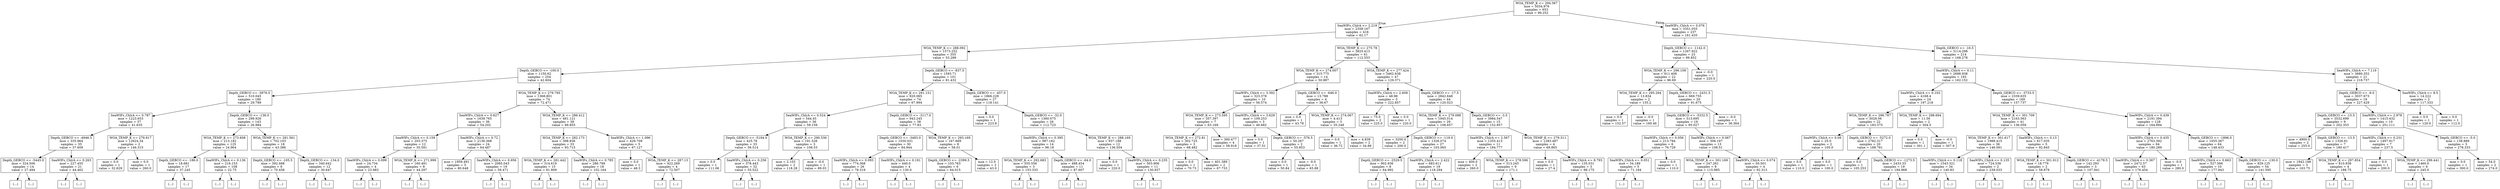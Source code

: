 digraph Tree {
node [shape=box] ;
0 [label="WOA_TEMP_K <= 294.367\nmse = 5034.976\nsamples = 653\nvalue = 99.252"] ;
1 [label="SeaWIFs_ChlrA <= 2.219\nmse = 2358.167\nsamples = 416\nvalue = 62.17"] ;
0 -> 1 [labeldistance=2.5, labelangle=45, headlabel="True"] ;
2 [label="WOA_TEMP_K <= 288.092\nmse = 1573.252\nsamples = 355\nvalue = 53.289"] ;
1 -> 2 ;
3 [label="Depth_GEBCO <= -100.0\nmse = 1150.62\nsamples = 254\nvalue = 42.604"] ;
2 -> 3 ;
4 [label="Depth_GEBCO <= -3976.5\nmse = 510.045\nsamples = 180\nvalue = 29.789"] ;
3 -> 4 ;
5 [label="SeaWIFs_ChlrA <= 0.787\nmse = 1223.653\nsamples = 37\nvalue = 41.635"] ;
4 -> 5 ;
6 [label="Depth_GEBCO <= -4946.5\nmse = 335.964\nsamples = 35\nvalue = 37.609"] ;
5 -> 6 ;
7 [label="Depth_GEBCO <= -5445.0\nmse = 324.506\nsamples = 14\nvalue = 27.494"] ;
6 -> 7 ;
8 [label="(...)"] ;
7 -> 8 ;
15 [label="(...)"] ;
7 -> 15 ;
32 [label="SeaWIFs_ChlrA <= 0.263\nmse = 227.455\nsamples = 21\nvalue = 44.462"] ;
6 -> 32 ;
33 [label="(...)"] ;
32 -> 33 ;
54 [label="(...)"] ;
32 -> 54 ;
73 [label="WOA_TEMP_K <= 279.917\nmse = 12924.34\nsamples = 2\nvalue = 146.315"] ;
5 -> 73 ;
74 [label="mse = 0.0\nsamples = 1\nvalue = 32.629"] ;
73 -> 74 ;
75 [label="mse = 0.0\nsamples = 1\nvalue = 260.0"] ;
73 -> 75 ;
76 [label="Depth_GEBCO <= -136.0\nmse = 299.926\nsamples = 143\nvalue = 26.984"] ;
4 -> 76 ;
77 [label="WOA_TEMP_K <= 273.608\nmse = 213.182\nsamples = 125\nvalue = 24.964"] ;
76 -> 77 ;
78 [label="Depth_GEBCO <= -186.0\nmse = 18.681\nsamples = 17\nvalue = 37.245"] ;
77 -> 78 ;
79 [label="(...)"] ;
78 -> 79 ;
108 [label="(...)"] ;
78 -> 108 ;
109 [label="SeaWIFs_ChlrA <= 0.136\nmse = 216.153\nsamples = 108\nvalue = 22.75"] ;
77 -> 109 ;
110 [label="(...)"] ;
109 -> 110 ;
111 [label="(...)"] ;
109 -> 111 ;
274 [label="WOA_TEMP_K <= 281.561\nmse = 702.103\nsamples = 18\nvalue = 43.386"] ;
76 -> 274 ;
275 [label="Depth_GEBCO <= -105.5\nmse = 392.488\nsamples = 6\nvalue = 70.458"] ;
274 -> 275 ;
276 [label="(...)"] ;
275 -> 276 ;
283 [label="(...)"] ;
275 -> 283 ;
284 [label="Depth_GEBCO <= -134.0\nmse = 340.642\nsamples = 12\nvalue = 30.647"] ;
274 -> 284 ;
285 [label="(...)"] ;
284 -> 285 ;
286 [label="(...)"] ;
284 -> 286 ;
305 [label="WOA_TEMP_K <= 279.795\nmse = 1368.801\nsamples = 74\nvalue = 72.471"] ;
3 -> 305 ;
306 [label="SeaWIFs_ChlrA <= 0.627\nmse = 1639.765\nsamples = 36\nvalue = 54.202"] ;
305 -> 306 ;
307 [label="SeaWIFs_ChlrA <= 0.159\nmse = 203.375\nsamples = 12\nvalue = 35.591"] ;
306 -> 307 ;
308 [label="SeaWIFs_ChlrA <= 0.099\nmse = 24.734\nsamples = 4\nvalue = 23.983"] ;
307 -> 308 ;
309 [label="(...)"] ;
308 -> 309 ;
310 [label="(...)"] ;
308 -> 310 ;
313 [label="WOA_TEMP_K <= 271.999\nmse = 160.491\nsamples = 8\nvalue = 44.297"] ;
307 -> 313 ;
314 [label="(...)"] ;
313 -> 314 ;
315 [label="(...)"] ;
313 -> 315 ;
318 [label="SeaWIFs_ChlrA <= 0.72\nmse = 2136.368\nsamples = 24\nvalue = 64.487"] ;
306 -> 318 ;
319 [label="mse = 1959.491\nsamples = 5\nvalue = 80.648"] ;
318 -> 319 ;
320 [label="SeaWIFs_ChlrA <= 0.956\nmse = 2085.043\nsamples = 19\nvalue = 59.471"] ;
318 -> 320 ;
321 [label="(...)"] ;
320 -> 321 ;
326 [label="(...)"] ;
320 -> 326 ;
329 [label="WOA_TEMP_K <= 286.412\nmse = 491.121\nsamples = 38\nvalue = 89.855"] ;
305 -> 329 ;
330 [label="WOA_TEMP_K <= 282.173\nmse = 398.936\nsamples = 33\nvalue = 93.715"] ;
329 -> 330 ;
331 [label="WOA_TEMP_K <= 281.442\nmse = 314.619\nsamples = 15\nvalue = 81.809"] ;
330 -> 331 ;
332 [label="(...)"] ;
331 -> 332 ;
355 [label="(...)"] ;
331 -> 355 ;
360 [label="SeaWIFs_ChlrA <= 0.785\nmse = 286.789\nsamples = 18\nvalue = 102.164"] ;
330 -> 360 ;
361 [label="(...)"] ;
360 -> 361 ;
362 [label="(...)"] ;
360 -> 362 ;
379 [label="SeaWIFs_ChlrA <= 1.096\nmse = 429.709\nsamples = 5\nvalue = 67.127"] ;
329 -> 379 ;
380 [label="mse = 0.0\nsamples = 1\nvalue = 48.3"] ;
379 -> 380 ;
381 [label="WOA_TEMP_K <= 287.13\nmse = 422.269\nsamples = 4\nvalue = 72.507"] ;
379 -> 381 ;
382 [label="(...)"] ;
381 -> 382 ;
383 [label="(...)"] ;
381 -> 383 ;
388 [label="Depth_GEBCO <= -837.5\nmse = 1593.71\nsamples = 101\nvalue = 81.432"] ;
2 -> 388 ;
389 [label="WOA_TEMP_K <= 291.151\nmse = 820.065\nsamples = 74\nvalue = 67.994"] ;
388 -> 389 ;
390 [label="SeaWIFs_ChlrA <= 0.524\nmse = 544.45\nsamples = 36\nvalue = 59.159"] ;
389 -> 390 ;
391 [label="Depth_GEBCO <= -5194.0\nmse = 425.78\nsamples = 33\nvalue = 56.514"] ;
390 -> 391 ;
392 [label="mse = 0.0\nsamples = 1\nvalue = 111.06"] ;
391 -> 392 ;
393 [label="SeaWIFs_ChlrA <= 0.256\nmse = 378.443\nsamples = 32\nvalue = 55.522"] ;
391 -> 393 ;
394 [label="(...)"] ;
393 -> 394 ;
399 [label="(...)"] ;
393 -> 399 ;
448 [label="WOA_TEMP_K <= 290.536\nmse = 191.526\nsamples = 3\nvalue = 108.53"] ;
390 -> 448 ;
449 [label="mse = 2.103\nsamples = 2\nvalue = 118.28"] ;
448 -> 449 ;
450 [label="mse = -0.0\nsamples = 1\nvalue = 89.03"] ;
448 -> 450 ;
451 [label="Depth_GEBCO <= -3117.0\nmse = 943.245\nsamples = 38\nvalue = 77.83"] ;
389 -> 451 ;
452 [label="Depth_GEBCO <= -3483.0\nmse = 1030.031\nsamples = 30\nvalue = 84.944"] ;
451 -> 452 ;
453 [label="SeaWIFs_ChlrA <= 0.093\nmse = 774.368\nsamples = 26\nvalue = 78.319"] ;
452 -> 453 ;
454 [label="(...)"] ;
453 -> 454 ;
463 [label="(...)"] ;
453 -> 463 ;
500 [label="SeaWIFs_ChlrA <= 0.191\nmse = 440.0\nsamples = 4\nvalue = 130.0"] ;
452 -> 500 ;
501 [label="(...)"] ;
500 -> 501 ;
504 [label="(...)"] ;
500 -> 504 ;
505 [label="WOA_TEMP_K <= 293.169\nmse = 167.669\nsamples = 8\nvalue = 58.01"] ;
451 -> 505 ;
506 [label="Depth_GEBCO <= -2399.5\nmse = 103.763\nsamples = 6\nvalue = 64.015"] ;
505 -> 506 ;
507 [label="(...)"] ;
506 -> 507 ;
512 [label="(...)"] ;
506 -> 512 ;
513 [label="mse = 12.0\nsamples = 2\nvalue = 43.0"] ;
505 -> 513 ;
514 [label="Depth_GEBCO <= -457.0\nmse = 1866.229\nsamples = 27\nvalue = 118.141"] ;
388 -> 514 ;
515 [label="mse = 0.0\nsamples = 1\nvalue = 223.8"] ;
514 -> 515 ;
516 [label="Depth_GEBCO <= -32.0\nmse = 1360.075\nsamples = 26\nvalue = 112.723"] ;
514 -> 516 ;
517 [label="SeaWIFs_ChlrA <= 0.395\nmse = 987.182\nsamples = 14\nvalue = 96.18"] ;
516 -> 517 ;
518 [label="WOA_TEMP_K <= 292.683\nmse = 555.556\nsamples = 3\nvalue = 153.333"] ;
517 -> 518 ;
519 [label="(...)"] ;
518 -> 519 ;
520 [label="(...)"] ;
518 -> 520 ;
521 [label="Depth_GEBCO <= -64.0\nmse = 488.454\nsamples = 11\nvalue = 87.607"] ;
517 -> 521 ;
522 [label="(...)"] ;
521 -> 522 ;
531 [label="(...)"] ;
521 -> 531 ;
540 [label="WOA_TEMP_K <= 288.169\nmse = 937.188\nsamples = 12\nvalue = 136.504"] ;
516 -> 540 ;
541 [label="mse = 0.0\nsamples = 1\nvalue = 220.0"] ;
540 -> 541 ;
542 [label="SeaWIFs_ChlrA <= 0.235\nmse = 503.906\nsamples = 11\nvalue = 130.937"] ;
540 -> 542 ;
543 [label="(...)"] ;
542 -> 543 ;
546 [label="(...)"] ;
542 -> 546 ;
555 [label="WOA_TEMP_K <= 275.78\nmse = 3825.413\nsamples = 61\nvalue = 112.553"] ;
1 -> 555 ;
556 [label="WOA_TEMP_K <= 274.007\nmse = 315.775\nsamples = 14\nvalue = 50.887"] ;
555 -> 556 ;
557 [label="SeaWIFs_ChlrA <= 3.392\nmse = 323.378\nsamples = 10\nvalue = 56.574"] ;
556 -> 557 ;
558 [label="WOA_TEMP_K <= 273.595\nmse = 357.397\nsamples = 7\nvalue = 63.169"] ;
557 -> 558 ;
559 [label="WOA_TEMP_K <= 272.81\nmse = 302.725\nsamples = 3\nvalue = 68.482"] ;
558 -> 559 ;
560 [label="mse = 0.0\nsamples = 1\nvalue = 70.73"] ;
559 -> 560 ;
561 [label="mse = 401.389\nsamples = 2\nvalue = 67.733"] ;
559 -> 561 ;
562 [label="mse = 360.477\nsamples = 4\nvalue = 58.918"] ;
558 -> 562 ;
563 [label="SeaWIFs_ChlrA <= 3.629\nmse = 109.253\nsamples = 3\nvalue = 46.682"] ;
557 -> 563 ;
564 [label="mse = 0.0\nsamples = 1\nvalue = 37.51"] ;
563 -> 564 ;
565 [label="Depth_GEBCO <= -576.5\nmse = 50.267\nsamples = 2\nvalue = 55.853"] ;
563 -> 565 ;
566 [label="mse = 0.0\nsamples = 1\nvalue = 50.84"] ;
565 -> 566 ;
567 [label="mse = -0.0\nsamples = 1\nvalue = 65.88"] ;
565 -> 567 ;
568 [label="Depth_GEBCO <= -646.0\nmse = 13.788\nsamples = 4\nvalue = 36.67"] ;
556 -> 568 ;
569 [label="mse = 0.0\nsamples = 1\nvalue = 43.78"] ;
568 -> 569 ;
570 [label="WOA_TEMP_K <= 274.067\nmse = 4.413\nsamples = 3\nvalue = 35.248"] ;
568 -> 570 ;
571 [label="mse = 0.0\nsamples = 1\nvalue = 36.72"] ;
570 -> 571 ;
572 [label="mse = 4.839\nsamples = 2\nvalue = 34.88"] ;
570 -> 572 ;
573 [label="WOA_TEMP_K <= 277.424\nmse = 3462.638\nsamples = 47\nvalue = 129.371"] ;
555 -> 573 ;
574 [label="SeaWIFs_ChlrA <= 2.609\nmse = 48.98\nsamples = 3\nvalue = 222.857"] ;
573 -> 574 ;
575 [label="mse = 75.0\nsamples = 2\nvalue = 225.0"] ;
574 -> 575 ;
576 [label="mse = 0.0\nsamples = 1\nvalue = 220.0"] ;
574 -> 576 ;
577 [label="Depth_GEBCO <= -17.5\nmse = 2842.648\nsamples = 44\nvalue = 120.023"] ;
573 -> 577 ;
578 [label="WOA_TEMP_K <= 279.088\nmse = 1945.014\nsamples = 29\nvalue = 108.657"] ;
577 -> 578 ;
579 [label="mse = 3200.0\nsamples = 2\nvalue = 200.0"] ;
578 -> 579 ;
580 [label="Depth_GEBCO <= -119.0\nmse = 1326.074\nsamples = 27\nvalue = 103.065"] ;
578 -> 580 ;
581 [label="Depth_GEBCO <= -2529.5\nmse = 902.936\nsamples = 8\nvalue = 64.992"] ;
580 -> 581 ;
582 [label="(...)"] ;
581 -> 582 ;
585 [label="(...)"] ;
581 -> 585 ;
594 [label="SeaWIFs_ChlrA <= 2.422\nmse = 683.611\nsamples = 19\nvalue = 118.294"] ;
580 -> 594 ;
595 [label="(...)"] ;
594 -> 595 ;
600 [label="(...)"] ;
594 -> 600 ;
627 [label="Depth_GEBCO <= -3.5\nmse = 3984.547\nsamples = 15\nvalue = 152.857"] ;
577 -> 627 ;
628 [label="SeaWIFs_ChlrA <= 2.567\nmse = 1355.413\nsamples = 11\nvalue = 184.777"] ;
627 -> 628 ;
629 [label="mse = 400.0\nsamples = 2\nvalue = 260.0"] ;
628 -> 629 ;
630 [label="WOA_TEMP_K <= 278.596\nmse = 313.245\nsamples = 9\nvalue = 171.1"] ;
628 -> 630 ;
631 [label="(...)"] ;
630 -> 631 ;
636 [label="(...)"] ;
630 -> 636 ;
647 [label="WOA_TEMP_K <= 279.311\nmse = 1283.487\nsamples = 4\nvalue = 69.865"] ;
627 -> 647 ;
648 [label="mse = 0.0\nsamples = 1\nvalue = 27.4"] ;
647 -> 648 ;
649 [label="SeaWIFs_ChlrA <= 8.793\nmse = 135.531\nsamples = 3\nvalue = 98.175"] ;
647 -> 649 ;
650 [label="(...)"] ;
649 -> 650 ;
653 [label="(...)"] ;
649 -> 653 ;
654 [label="SeaWIFs_ChlrA <= 0.076\nmse = 3351.055\nsamples = 237\nvalue = 161.435"] ;
0 -> 654 [labeldistance=2.5, labelangle=-45, headlabel="False"] ;
655 [label="Depth_GEBCO <= -1142.0\nmse = 1267.922\nsamples = 23\nvalue = 99.852"] ;
654 -> 655 ;
656 [label="WOA_TEMP_K <= 296.109\nmse = 911.408\nsamples = 22\nvalue = 96.69"] ;
655 -> 656 ;
657 [label="WOA_TEMP_K <= 295.294\nmse = 13.834\nsamples = 2\nvalue = 155.2"] ;
656 -> 657 ;
658 [label="mse = 0.0\nsamples = 1\nvalue = 152.57"] ;
657 -> 658 ;
659 [label="mse = -0.0\nsamples = 1\nvalue = 160.46"] ;
657 -> 659 ;
660 [label="Depth_GEBCO <= -2431.5\nmse = 669.755\nsamples = 20\nvalue = 91.675"] ;
656 -> 660 ;
661 [label="Depth_GEBCO <= -5332.5\nmse = 513.695\nsamples = 19\nvalue = 95.027"] ;
660 -> 661 ;
662 [label="SeaWIFs_ChlrA <= 0.056\nmse = 213.794\nsamples = 6\nvalue = 76.729"] ;
661 -> 662 ;
663 [label="SeaWIFs_ChlrA <= 0.051\nmse = 34.189\nsamples = 5\nvalue = 71.184"] ;
662 -> 663 ;
664 [label="(...)"] ;
663 -> 664 ;
667 [label="(...)"] ;
663 -> 667 ;
670 [label="mse = 0.0\nsamples = 1\nvalue = 110.0"] ;
662 -> 670 ;
671 [label="SeaWIFs_ChlrA <= 0.067\nmse = 306.197\nsamples = 13\nvalue = 108.51"] ;
661 -> 671 ;
672 [label="WOA_TEMP_K <= 301.169\nmse = 247.261\nsamples = 9\nvalue = 115.985"] ;
671 -> 672 ;
673 [label="(...)"] ;
672 -> 673 ;
688 [label="(...)"] ;
672 -> 688 ;
689 [label="SeaWIFs_ChlrA <= 0.074\nmse = 50.501\nsamples = 4\nvalue = 92.313"] ;
671 -> 689 ;
690 [label="(...)"] ;
689 -> 690 ;
695 [label="(...)"] ;
689 -> 695 ;
696 [label="mse = -0.0\nsamples = 1\nvalue = 36.364"] ;
660 -> 696 ;
697 [label="mse = -0.0\nsamples = 1\nvalue = 220.0"] ;
655 -> 697 ;
698 [label="Depth_GEBCO <= -16.5\nmse = 3114.298\nsamples = 214\nvalue = 168.278"] ;
654 -> 698 ;
699 [label="SeaWIFs_ChlrA <= 0.11\nmse = 2698.938\nsamples = 193\nvalue = 162.152"] ;
698 -> 699 ;
700 [label="SeaWIFs_ChlrA <= 0.103\nmse = 4168.4\nsamples = 24\nvalue = 197.218"] ;
699 -> 700 ;
701 [label="WOA_TEMP_K <= 296.787\nmse = 3028.06\nsamples = 22\nvalue = 183.375"] ;
700 -> 701 ;
702 [label="SeaWIFs_ChlrA <= 0.09\nmse = 25.0\nsamples = 2\nvalue = 105.0"] ;
701 -> 702 ;
703 [label="mse = 0.0\nsamples = 1\nvalue = 110.0"] ;
702 -> 703 ;
704 [label="mse = 0.0\nsamples = 1\nvalue = 100.0"] ;
702 -> 704 ;
705 [label="Depth_GEBCO <= -5272.0\nmse = 2782.317\nsamples = 20\nvalue = 188.781"] ;
701 -> 705 ;
706 [label="mse = 0.0\nsamples = 1\nvalue = 105.253"] ;
705 -> 706 ;
707 [label="Depth_GEBCO <= -1273.5\nmse = 2433.33\nsamples = 19\nvalue = 194.968"] ;
705 -> 707 ;
708 [label="(...)"] ;
707 -> 708 ;
739 [label="(...)"] ;
707 -> 739 ;
740 [label="WOA_TEMP_K <= 298.694\nmse = 11.56\nsamples = 2\nvalue = 304.5"] ;
700 -> 740 ;
741 [label="mse = 0.0\nsamples = 1\nvalue = 301.1"] ;
740 -> 741 ;
742 [label="mse = -0.0\nsamples = 1\nvalue = 307.9"] ;
740 -> 742 ;
743 [label="Depth_GEBCO <= -3733.5\nmse = 2339.635\nsamples = 169\nvalue = 157.737"] ;
699 -> 743 ;
744 [label="WOA_TEMP_K <= 301.709\nmse = 2163.563\nsamples = 41\nvalue = 136.059"] ;
743 -> 744 ;
745 [label="WOA_TEMP_K <= 301.617\nmse = 1988.415\nsamples = 36\nvalue = 146.091"] ;
744 -> 745 ;
746 [label="SeaWIFs_ChlrA <= 0.118\nmse = 1543.321\nsamples = 34\nvalue = 140.83"] ;
745 -> 746 ;
747 [label="(...)"] ;
746 -> 747 ;
748 [label="(...)"] ;
746 -> 748 ;
811 [label="SeaWIFs_ChlrA <= 0.135\nmse = 724.536\nsamples = 2\nvalue = 239.033"] ;
745 -> 811 ;
812 [label="(...)"] ;
811 -> 812 ;
813 [label="(...)"] ;
811 -> 813 ;
814 [label="SeaWIFs_ChlrA <= 0.13\nmse = 617.035\nsamples = 5\nvalue = 92.845"] ;
744 -> 814 ;
815 [label="WOA_TEMP_K <= 301.912\nmse = 18.779\nsamples = 2\nvalue = 58.879"] ;
814 -> 815 ;
816 [label="(...)"] ;
815 -> 816 ;
817 [label="(...)"] ;
815 -> 817 ;
818 [label="Depth_GEBCO <= -4178.5\nmse = 142.293\nsamples = 3\nvalue = 107.941"] ;
814 -> 818 ;
819 [label="(...)"] ;
818 -> 819 ;
822 [label="(...)"] ;
818 -> 822 ;
823 [label="SeaWIFs_ChlrA <= 0.439\nmse = 2191.394\nsamples = 128\nvalue = 164.894"] ;
743 -> 823 ;
824 [label="SeaWIFs_ChlrA <= 0.435\nmse = 2763.392\nsamples = 64\nvalue = 180.289"] ;
823 -> 824 ;
825 [label="SeaWIFs_ChlrA <= 0.367\nmse = 2472.57\nsamples = 63\nvalue = 176.454"] ;
824 -> 825 ;
826 [label="(...)"] ;
825 -> 826 ;
899 [label="(...)"] ;
825 -> 899 ;
908 [label="mse = -0.0\nsamples = 1\nvalue = 280.0"] ;
824 -> 908 ;
909 [label="Depth_GEBCO <= -1896.0\nmse = 1055.367\nsamples = 64\nvalue = 148.433"] ;
823 -> 909 ;
910 [label="SeaWIFs_ChlrA <= 0.663\nmse = 527.566\nsamples = 10\nvalue = 177.943"] ;
909 -> 910 ;
911 [label="(...)"] ;
910 -> 911 ;
912 [label="(...)"] ;
910 -> 912 ;
919 [label="Depth_GEBCO <= -130.0\nmse = 929.125\nsamples = 54\nvalue = 141.595"] ;
909 -> 919 ;
920 [label="(...)"] ;
919 -> 920 ;
933 [label="(...)"] ;
919 -> 933 ;
1006 [label="SeaWIFs_ChlrA <= 7.119\nmse = 3680.352\nsamples = 21\nvalue = 218.737"] ;
698 -> 1006 ;
1007 [label="Depth_GEBCO <= -9.0\nmse = 3037.673\nsamples = 19\nvalue = 227.429"] ;
1006 -> 1007 ;
1008 [label="Depth_GEBCO <= -15.5\nmse = 3532.699\nsamples = 9\nvalue = 202.353"] ;
1007 -> 1008 ;
1009 [label="mse = 4900.0\nsamples = 2\nvalue = 255.0"] ;
1008 -> 1009 ;
1010 [label="Depth_GEBCO <= -13.5\nmse = 1326.91\nsamples = 7\nvalue = 180.417"] ;
1008 -> 1010 ;
1011 [label="mse = 1942.188\nsamples = 3\nvalue = 163.75"] ;
1010 -> 1011 ;
1012 [label="WOA_TEMP_K <= 297.854\nmse = 810.938\nsamples = 4\nvalue = 188.75"] ;
1010 -> 1012 ;
1013 [label="(...)"] ;
1012 -> 1013 ;
1014 [label="(...)"] ;
1012 -> 1014 ;
1015 [label="SeaWIFs_ChlrA <= 2.978\nmse = 1415.432\nsamples = 10\nvalue = 251.111"] ;
1007 -> 1015 ;
1016 [label="SeaWIFs_ChlrA <= 0.231\nmse = 1497.917\nsamples = 7\nvalue = 237.5"] ;
1015 -> 1016 ;
1017 [label="mse = 0.0\nsamples = 1\nvalue = 200.0"] ;
1016 -> 1017 ;
1018 [label="WOA_TEMP_K <= 299.441\nmse = 1460.0\nsamples = 6\nvalue = 245.0"] ;
1016 -> 1018 ;
1019 [label="(...)"] ;
1018 -> 1019 ;
1024 [label="(...)"] ;
1018 -> 1024 ;
1027 [label="Depth_GEBCO <= -5.0\nmse = 138.889\nsamples = 3\nvalue = 278.333"] ;
1015 -> 1027 ;
1028 [label="mse = 0.0\nsamples = 1\nvalue = 300.0"] ;
1027 -> 1028 ;
1029 [label="mse = 54.0\nsamples = 2\nvalue = 274.0"] ;
1027 -> 1029 ;
1030 [label="SeaWIFs_ChlrA <= 8.5\nmse = 14.222\nsamples = 2\nvalue = 117.333"] ;
1006 -> 1030 ;
1031 [label="mse = 0.0\nsamples = 1\nvalue = 120.0"] ;
1030 -> 1031 ;
1032 [label="mse = 0.0\nsamples = 1\nvalue = 112.0"] ;
1030 -> 1032 ;
}